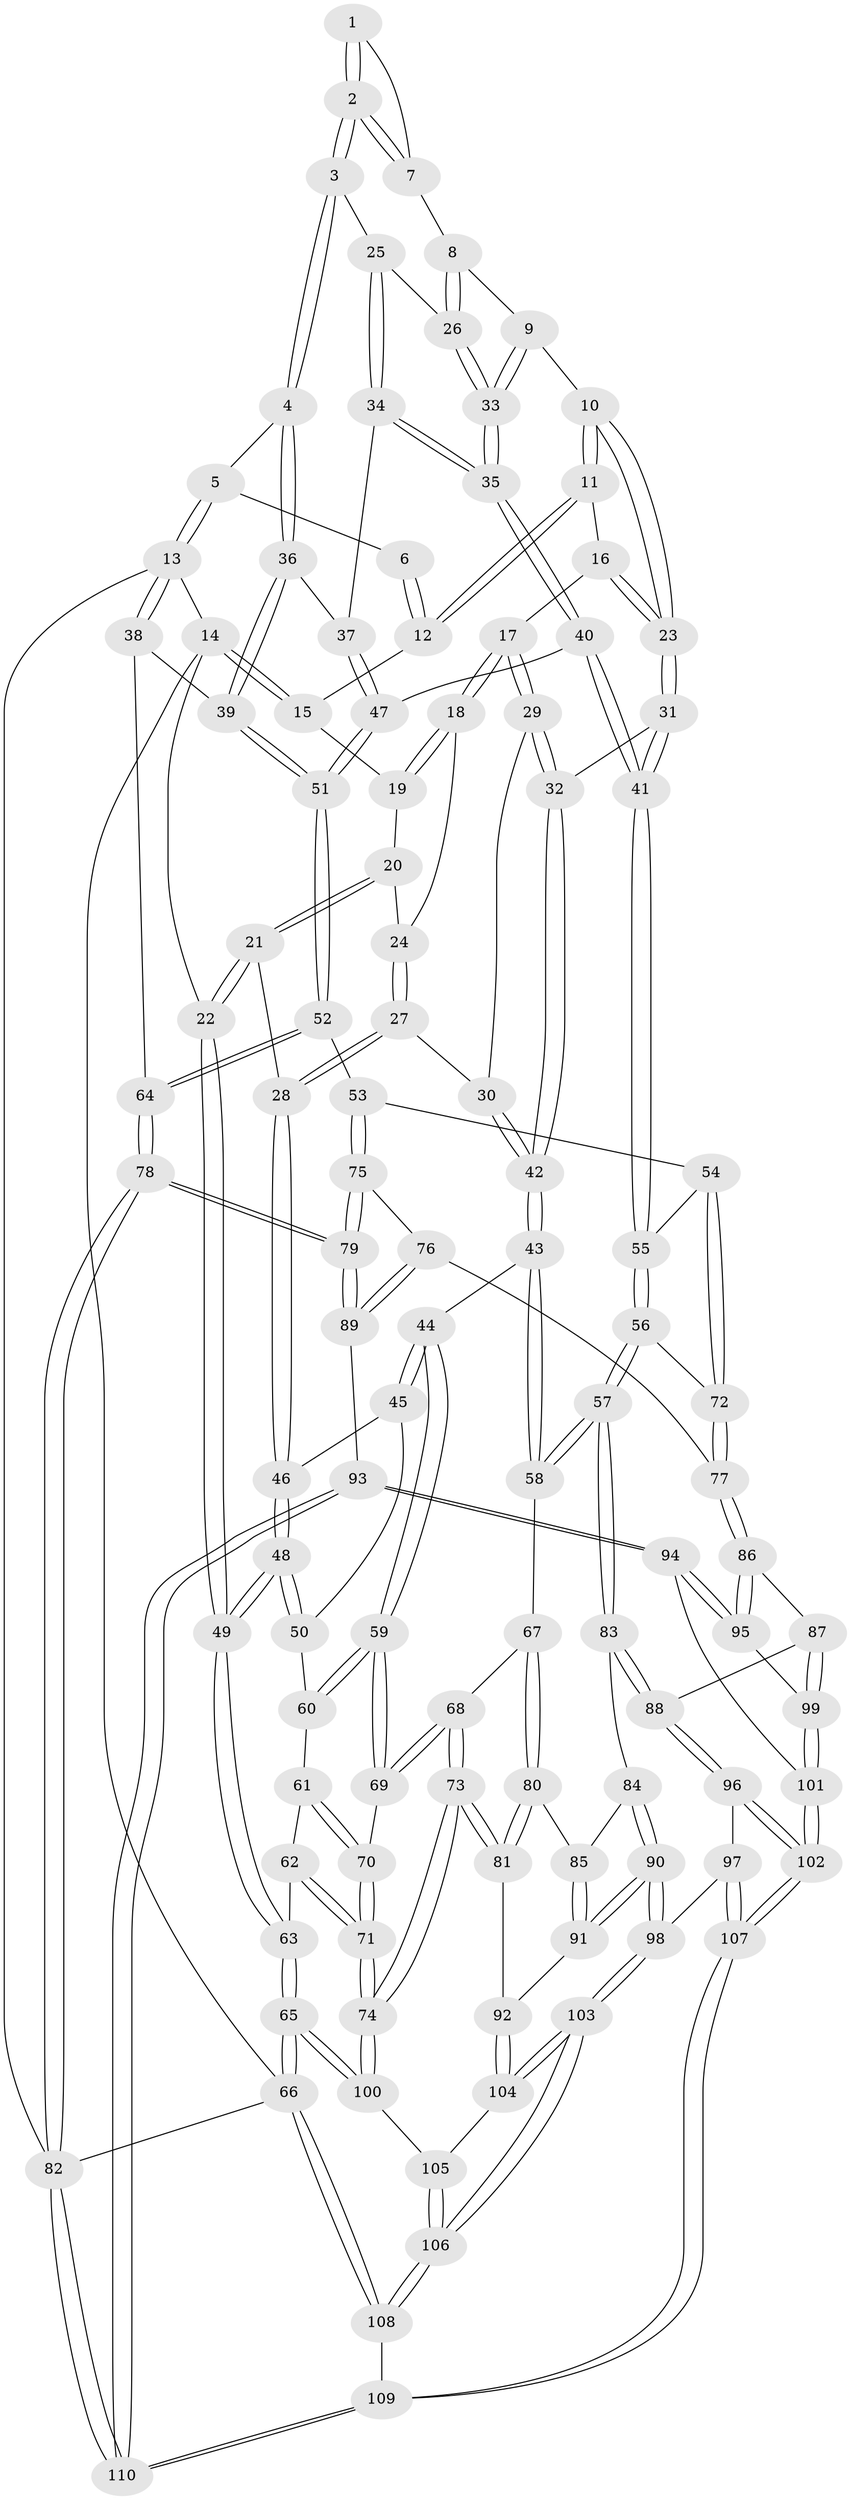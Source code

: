// Generated by graph-tools (version 1.1) at 2025/03/03/09/25 03:03:19]
// undirected, 110 vertices, 272 edges
graph export_dot {
graph [start="1"]
  node [color=gray90,style=filled];
  1 [pos="+0.7430257996947428+0"];
  2 [pos="+0.8189145669323478+0.08833877523106433"];
  3 [pos="+0.8570619621222009+0.12033838211454444"];
  4 [pos="+0.8582762783313427+0.12037256254217849"];
  5 [pos="+1+0"];
  6 [pos="+0.7424937529454988+0"];
  7 [pos="+0.6909490663828132+0.0690633642323731"];
  8 [pos="+0.6885385810180568+0.07099987921294501"];
  9 [pos="+0.6282254807092659+0.09944759524198102"];
  10 [pos="+0.5506751970192815+0.1054940736747351"];
  11 [pos="+0.46804135315165013+0"];
  12 [pos="+0.46525995787091534+0"];
  13 [pos="+1+0"];
  14 [pos="+0+0"];
  15 [pos="+0.18593742551143638+0"];
  16 [pos="+0.3681736781776527+0.045732679454183474"];
  17 [pos="+0.32131940949843807+0.10059124560024382"];
  18 [pos="+0.26990086889756243+0.08544169863600785"];
  19 [pos="+0.21719940615788547+0"];
  20 [pos="+0.14198075106950375+0.08543470645226672"];
  21 [pos="+0.03793026343667545+0.09241910113214538"];
  22 [pos="+0+0"];
  23 [pos="+0.5052022944608446+0.24344516589464094"];
  24 [pos="+0.20748578233409884+0.12570935949692608"];
  25 [pos="+0.8294889751137516+0.1456669955106197"];
  26 [pos="+0.745859475460064+0.17392659214181688"];
  27 [pos="+0.18867734043624534+0.2220914333318604"];
  28 [pos="+0.10897083732627291+0.2417010347899278"];
  29 [pos="+0.3375364434416083+0.15368253915180788"];
  30 [pos="+0.19637564725294626+0.225080586303528"];
  31 [pos="+0.49040724580534745+0.29085664827707847"];
  32 [pos="+0.4549368510333638+0.29534407266238666"];
  33 [pos="+0.7131615749878006+0.203978691139967"];
  34 [pos="+0.7982075748042914+0.24269157412322875"];
  35 [pos="+0.6877983148022168+0.3251049817073385"];
  36 [pos="+1+0.20963258014942426"];
  37 [pos="+0.8839293238359879+0.28090548328332876"];
  38 [pos="+1+0.20849352636009164"];
  39 [pos="+1+0.21964285423352065"];
  40 [pos="+0.6826481000135209+0.3343905919160827"];
  41 [pos="+0.6019298890057913+0.36633226430785937"];
  42 [pos="+0.3466759104598363+0.3665553322554869"];
  43 [pos="+0.32581925398537254+0.3984208199872518"];
  44 [pos="+0.253538406590281+0.4287818234038886"];
  45 [pos="+0.10926925132494641+0.2500352853934496"];
  46 [pos="+0.10788330477137405+0.24377172519787182"];
  47 [pos="+0.8039463529542565+0.3717479443824401"];
  48 [pos="+0+0.3446284309727024"];
  49 [pos="+0+0.3510609329371213"];
  50 [pos="+0.10107330228818757+0.42431504770842193"];
  51 [pos="+0.8694294206450943+0.4474315296238763"];
  52 [pos="+0.8771047610500192+0.48772355825646146"];
  53 [pos="+0.8746294575879311+0.4971289645698278"];
  54 [pos="+0.8156467485347729+0.5095158836573638"];
  55 [pos="+0.6081340925562745+0.4377411265190004"];
  56 [pos="+0.6055320120582474+0.45933152363529267"];
  57 [pos="+0.43074034713038956+0.6210063866687601"];
  58 [pos="+0.41112076593028724+0.5994221349634716"];
  59 [pos="+0.22369342302851075+0.449591850296174"];
  60 [pos="+0.10179881364023674+0.4251549053696841"];
  61 [pos="+0.05865184202143848+0.505396600885111"];
  62 [pos="+0.039198135167032785+0.5184139380612083"];
  63 [pos="+0+0.5323217448644139"];
  64 [pos="+1+0.42181212648547184"];
  65 [pos="+0+0.917627677377357"];
  66 [pos="+0+1"];
  67 [pos="+0.27008924952298785+0.5929034931129272"];
  68 [pos="+0.218567552361023+0.5378668134275177"];
  69 [pos="+0.2118418315129557+0.5086008446810549"];
  70 [pos="+0.12356435992633208+0.5584835466664039"];
  71 [pos="+0.08154967329548729+0.6847567586942048"];
  72 [pos="+0.6820976837838155+0.6139440780814611"];
  73 [pos="+0.14047775400514198+0.723093895221018"];
  74 [pos="+0.07710786681545553+0.7483377887313862"];
  75 [pos="+0.900649546349774+0.5832231944283025"];
  76 [pos="+0.799737537516703+0.6632334417395952"];
  77 [pos="+0.6850653043841602+0.6383270246352392"];
  78 [pos="+1+0.7910061892262319"];
  79 [pos="+1+0.7845587136938479"];
  80 [pos="+0.24186756744531546+0.6862853623825553"];
  81 [pos="+0.1469732359548453+0.722505465164067"];
  82 [pos="+1+1"];
  83 [pos="+0.4309585158062609+0.6229951225336794"];
  84 [pos="+0.378757557899648+0.6642894111938276"];
  85 [pos="+0.26465609206576407+0.6889289394132421"];
  86 [pos="+0.6480696765320468+0.6903135833039421"];
  87 [pos="+0.5817258582500227+0.6977162527053972"];
  88 [pos="+0.4907527153370014+0.6951067396117683"];
  89 [pos="+0.857954998062851+0.8299800794277441"];
  90 [pos="+0.33282218533960484+0.7850026647863335"];
  91 [pos="+0.32164227664549533+0.7786796471640208"];
  92 [pos="+0.2358405472543987+0.7668348750351521"];
  93 [pos="+0.7990251649503507+0.8723160070787479"];
  94 [pos="+0.7712541335161389+0.8557622050984753"];
  95 [pos="+0.6702816666042453+0.757316988993537"];
  96 [pos="+0.4705616967689355+0.7986250574942321"];
  97 [pos="+0.369277076030568+0.8501239013079579"];
  98 [pos="+0.35706814470401127+0.8523968867902305"];
  99 [pos="+0.5727692290585855+0.8749935564497122"];
  100 [pos="+0.06269996486969708+0.7619882852432992"];
  101 [pos="+0.5692327668619704+0.8809175008316872"];
  102 [pos="+0.5576349173005277+0.8910902483511915"];
  103 [pos="+0.3356434861817578+0.8758955990897088"];
  104 [pos="+0.29191878254185377+0.857949680471326"];
  105 [pos="+0.16236531449178737+0.8380584100165241"];
  106 [pos="+0.28655002204728997+1"];
  107 [pos="+0.5535649483724591+1"];
  108 [pos="+0.28395678794976165+1"];
  109 [pos="+0.5741506792215135+1"];
  110 [pos="+0.7197271569764643+1"];
  1 -- 2;
  1 -- 2;
  1 -- 7;
  2 -- 3;
  2 -- 3;
  2 -- 7;
  2 -- 7;
  3 -- 4;
  3 -- 4;
  3 -- 25;
  4 -- 5;
  4 -- 36;
  4 -- 36;
  5 -- 6;
  5 -- 13;
  5 -- 13;
  6 -- 12;
  6 -- 12;
  7 -- 8;
  8 -- 9;
  8 -- 26;
  8 -- 26;
  9 -- 10;
  9 -- 33;
  9 -- 33;
  10 -- 11;
  10 -- 11;
  10 -- 23;
  10 -- 23;
  11 -- 12;
  11 -- 12;
  11 -- 16;
  12 -- 15;
  13 -- 14;
  13 -- 38;
  13 -- 38;
  13 -- 82;
  14 -- 15;
  14 -- 15;
  14 -- 22;
  14 -- 66;
  15 -- 19;
  16 -- 17;
  16 -- 23;
  16 -- 23;
  17 -- 18;
  17 -- 18;
  17 -- 29;
  17 -- 29;
  18 -- 19;
  18 -- 19;
  18 -- 24;
  19 -- 20;
  20 -- 21;
  20 -- 21;
  20 -- 24;
  21 -- 22;
  21 -- 22;
  21 -- 28;
  22 -- 49;
  22 -- 49;
  23 -- 31;
  23 -- 31;
  24 -- 27;
  24 -- 27;
  25 -- 26;
  25 -- 34;
  25 -- 34;
  26 -- 33;
  26 -- 33;
  27 -- 28;
  27 -- 28;
  27 -- 30;
  28 -- 46;
  28 -- 46;
  29 -- 30;
  29 -- 32;
  29 -- 32;
  30 -- 42;
  30 -- 42;
  31 -- 32;
  31 -- 41;
  31 -- 41;
  32 -- 42;
  32 -- 42;
  33 -- 35;
  33 -- 35;
  34 -- 35;
  34 -- 35;
  34 -- 37;
  35 -- 40;
  35 -- 40;
  36 -- 37;
  36 -- 39;
  36 -- 39;
  37 -- 47;
  37 -- 47;
  38 -- 39;
  38 -- 64;
  39 -- 51;
  39 -- 51;
  40 -- 41;
  40 -- 41;
  40 -- 47;
  41 -- 55;
  41 -- 55;
  42 -- 43;
  42 -- 43;
  43 -- 44;
  43 -- 58;
  43 -- 58;
  44 -- 45;
  44 -- 45;
  44 -- 59;
  44 -- 59;
  45 -- 46;
  45 -- 50;
  46 -- 48;
  46 -- 48;
  47 -- 51;
  47 -- 51;
  48 -- 49;
  48 -- 49;
  48 -- 50;
  48 -- 50;
  49 -- 63;
  49 -- 63;
  50 -- 60;
  51 -- 52;
  51 -- 52;
  52 -- 53;
  52 -- 64;
  52 -- 64;
  53 -- 54;
  53 -- 75;
  53 -- 75;
  54 -- 55;
  54 -- 72;
  54 -- 72;
  55 -- 56;
  55 -- 56;
  56 -- 57;
  56 -- 57;
  56 -- 72;
  57 -- 58;
  57 -- 58;
  57 -- 83;
  57 -- 83;
  58 -- 67;
  59 -- 60;
  59 -- 60;
  59 -- 69;
  59 -- 69;
  60 -- 61;
  61 -- 62;
  61 -- 70;
  61 -- 70;
  62 -- 63;
  62 -- 71;
  62 -- 71;
  63 -- 65;
  63 -- 65;
  64 -- 78;
  64 -- 78;
  65 -- 66;
  65 -- 66;
  65 -- 100;
  65 -- 100;
  66 -- 108;
  66 -- 108;
  66 -- 82;
  67 -- 68;
  67 -- 80;
  67 -- 80;
  68 -- 69;
  68 -- 69;
  68 -- 73;
  68 -- 73;
  69 -- 70;
  70 -- 71;
  70 -- 71;
  71 -- 74;
  71 -- 74;
  72 -- 77;
  72 -- 77;
  73 -- 74;
  73 -- 74;
  73 -- 81;
  73 -- 81;
  74 -- 100;
  74 -- 100;
  75 -- 76;
  75 -- 79;
  75 -- 79;
  76 -- 77;
  76 -- 89;
  76 -- 89;
  77 -- 86;
  77 -- 86;
  78 -- 79;
  78 -- 79;
  78 -- 82;
  78 -- 82;
  79 -- 89;
  79 -- 89;
  80 -- 81;
  80 -- 81;
  80 -- 85;
  81 -- 92;
  82 -- 110;
  82 -- 110;
  83 -- 84;
  83 -- 88;
  83 -- 88;
  84 -- 85;
  84 -- 90;
  84 -- 90;
  85 -- 91;
  85 -- 91;
  86 -- 87;
  86 -- 95;
  86 -- 95;
  87 -- 88;
  87 -- 99;
  87 -- 99;
  88 -- 96;
  88 -- 96;
  89 -- 93;
  90 -- 91;
  90 -- 91;
  90 -- 98;
  90 -- 98;
  91 -- 92;
  92 -- 104;
  92 -- 104;
  93 -- 94;
  93 -- 94;
  93 -- 110;
  93 -- 110;
  94 -- 95;
  94 -- 95;
  94 -- 101;
  95 -- 99;
  96 -- 97;
  96 -- 102;
  96 -- 102;
  97 -- 98;
  97 -- 107;
  97 -- 107;
  98 -- 103;
  98 -- 103;
  99 -- 101;
  99 -- 101;
  100 -- 105;
  101 -- 102;
  101 -- 102;
  102 -- 107;
  102 -- 107;
  103 -- 104;
  103 -- 104;
  103 -- 106;
  103 -- 106;
  104 -- 105;
  105 -- 106;
  105 -- 106;
  106 -- 108;
  106 -- 108;
  107 -- 109;
  107 -- 109;
  108 -- 109;
  109 -- 110;
  109 -- 110;
}
